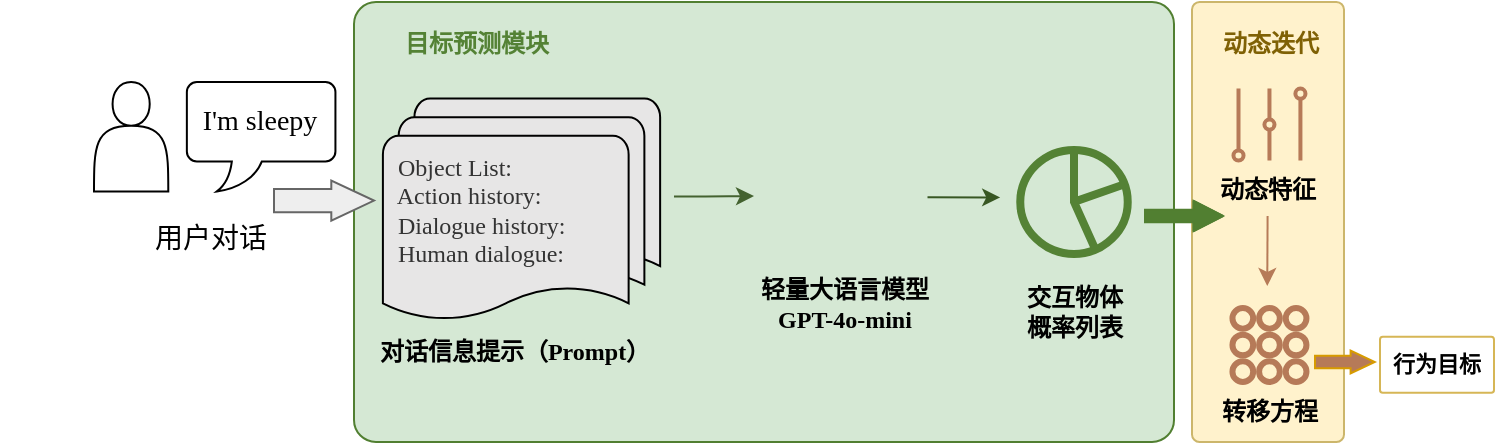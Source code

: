 <mxfile version="26.2.12">
  <diagram name="第 1 页" id="-kmWdyyDB_Sm5dJqCYHI">
    <mxGraphModel dx="2034" dy="820" grid="1" gridSize="10" guides="1" tooltips="1" connect="1" arrows="1" fold="1" page="1" pageScale="1" pageWidth="827" pageHeight="1169" math="0" shadow="0">
      <root>
        <mxCell id="0" />
        <mxCell id="1" parent="0" />
        <mxCell id="cO8YlsMPNh02ubVImb27-40" value="" style="rounded=1;arcSize=5;whiteSpace=wrap;html=1;fillColor=#fff2cc;strokeColor=light-dark(#ccb66b, #6d5100);" parent="1" vertex="1">
          <mxGeometry x="589" y="460" width="76" height="220" as="geometry" />
        </mxCell>
        <mxCell id="cO8YlsMPNh02ubVImb27-1" value="" style="rounded=1;arcSize=5;whiteSpace=wrap;html=1;fillColor=#d5e8d4;strokeColor=light-dark(#517f31, #446e2c);" parent="1" vertex="1">
          <mxGeometry x="170" y="460" width="410" height="220" as="geometry" />
        </mxCell>
        <mxCell id="cO8YlsMPNh02ubVImb27-2" value="" style="group" parent="1" vertex="1" connectable="0">
          <mxGeometry x="40" y="500" width="130" height="91.19" as="geometry" />
        </mxCell>
        <mxCell id="cO8YlsMPNh02ubVImb27-3" value="" style="group" parent="cO8YlsMPNh02ubVImb27-2" vertex="1" connectable="0">
          <mxGeometry x="-46.429" width="176.429" height="80.247" as="geometry" />
        </mxCell>
        <mxCell id="cO8YlsMPNh02ubVImb27-4" value="" style="shape=actor;whiteSpace=wrap;html=1;" parent="cO8YlsMPNh02ubVImb27-3" vertex="1">
          <mxGeometry x="46.429" width="37.143" height="54.714" as="geometry" />
        </mxCell>
        <mxCell id="cO8YlsMPNh02ubVImb27-5" value="&lt;font face=&quot;Times New Roman&quot; style=&quot;font-size: 14px;&quot;&gt;I&#39;m sleepy&lt;/font&gt;" style="whiteSpace=wrap;html=1;shape=mxgraph.basic.roundRectCallout;dx=30;dy=15;size=5;boundedLbl=1;" parent="cO8YlsMPNh02ubVImb27-3" vertex="1">
          <mxGeometry x="92.857" width="74.286" height="54.714" as="geometry" />
        </mxCell>
        <mxCell id="cO8YlsMPNh02ubVImb27-6" value="&lt;font face=&quot;Times New Roman&quot; style=&quot;font-size: 14px;&quot;&gt;用户对话&lt;/font&gt;" style="text;html=1;align=center;verticalAlign=middle;resizable=0;points=[];autosize=1;strokeColor=none;fillColor=none;" parent="cO8YlsMPNh02ubVImb27-2" vertex="1">
          <mxGeometry x="21.357" y="64.745" width="74" height="29" as="geometry" />
        </mxCell>
        <mxCell id="cO8YlsMPNh02ubVImb27-7" value="" style="group;strokeWidth=24;" parent="1" vertex="1" connectable="0">
          <mxGeometry x="190" y="520" width="140" height="135.37" as="geometry" />
        </mxCell>
        <mxCell id="cO8YlsMPNh02ubVImb27-8" value="&lt;span style=&quot;color: rgba(0, 0, 0, 0); font-family: monospace; font-size: 0px; text-align: start;&quot;&gt;%3CmxGraphModel%3E%3Croot%3E%3CmxCell%20id%3D%220%22%2F%3E%3CmxCell%20id%3D%221%22%20parent%3D%220%22%2F%3E%3CmxCell%20id%3D%222%22%20value%3D%22%26lt%3Bb%26gt%3BEnv.%20Prompt%26lt%3B%2Fb%26gt%3B%22%20style%3D%22text%3Bhtml%3D1%3Balign%3Dcenter%3BverticalAlign%3Dmiddle%3Bresizable%3D0%3Bpoints%3D%5B%5D%3Bautosize%3D1%3BstrokeColor%3Dnone%3BfillColor%3Dnone%3B%22%20vertex%3D%221%22%20parent%3D%221%22%3E%3CmxGeometry%20x%3D%22235%22%20y%3D%22265%22%20width%3D%2290%22%20height%3D%2230%22%20as%3D%22geometry%22%2F%3E%3C%2FmxCell%3E%3C%2Froot%3E%3C%2FmxGraphModel%3E&lt;/span&gt;" style="text;html=1;align=center;verticalAlign=middle;resizable=0;points=[];autosize=1;strokeColor=none;fillColor=none;fontStyle=4" parent="cO8YlsMPNh02ubVImb27-7" vertex="1">
          <mxGeometry x="49.901" y="100.488" width="20" height="30" as="geometry" />
        </mxCell>
        <mxCell id="cO8YlsMPNh02ubVImb27-9" value="&lt;b&gt;&lt;font face=&quot;Times New Roman&quot;&gt;对话信息提示（Prompt）&lt;/font&gt;&lt;/b&gt;" style="text;html=1;align=center;verticalAlign=middle;resizable=0;points=[];autosize=1;strokeColor=none;fillColor=none;" parent="cO8YlsMPNh02ubVImb27-7" vertex="1">
          <mxGeometry x="-20.104" y="100.49" width="160" height="30" as="geometry" />
        </mxCell>
        <mxCell id="cO8YlsMPNh02ubVImb27-10" value="&lt;div style=&quot;color: rgb(51, 51, 51);&quot;&gt;&lt;span style=&quot;background-color: transparent; color: light-dark(rgb(51, 51, 51), rgb(193, 193, 193));&quot;&gt;&lt;font face=&quot;Times New Roman&quot;&gt;&amp;nbsp; Object List:&lt;/font&gt;&lt;/span&gt;&lt;/div&gt;&lt;div style=&quot;color: rgb(51, 51, 51);&quot;&gt;&lt;font face=&quot;Times New Roman&quot;&gt;&amp;nbsp; Action history:&lt;/font&gt;&lt;/div&gt;&lt;div style=&quot;color: rgb(51, 51, 51);&quot;&gt;&lt;font face=&quot;Times New Roman&quot;&gt;&amp;nbsp; Dialogue history:&lt;/font&gt;&lt;/div&gt;&lt;div style=&quot;color: rgb(51, 51, 51);&quot;&gt;&lt;font face=&quot;Times New Roman&quot;&gt;&amp;nbsp; Human dialogue:&lt;/font&gt;&lt;/div&gt;" style="strokeWidth=1;html=1;shape=mxgraph.flowchart.multi-document;whiteSpace=wrap;align=left;fillColor=light-dark(#e7e6e6, #ededed);" parent="cO8YlsMPNh02ubVImb27-7" vertex="1">
          <mxGeometry x="-5.549" y="-11.734" width="138.613" height="112.22" as="geometry" />
        </mxCell>
        <mxCell id="cO8YlsMPNh02ubVImb27-11" value="&lt;font style=&quot;font-size: 12px;&quot; face=&quot;Times New Roman&quot;&gt;目标预测模块&lt;/font&gt;" style="text;html=1;align=center;verticalAlign=middle;resizable=0;points=[];autosize=1;strokeColor=none;fillColor=none;fontColor=light-dark(#548235, #69c195);fontStyle=1;fontSize=11;" parent="1" vertex="1">
          <mxGeometry x="181" y="466" width="100" height="30" as="geometry" />
        </mxCell>
        <mxCell id="cO8YlsMPNh02ubVImb27-12" style="edgeStyle=orthogonalEdgeStyle;rounded=1;orthogonalLoop=1;jettySize=auto;html=1;fillColor=#1ba1e2;strokeColor=light-dark(#446230, #28ab6a);curved=0;" parent="1" edge="1">
          <mxGeometry relative="1" as="geometry">
            <mxPoint x="330" y="557.21" as="sourcePoint" />
            <mxPoint x="370" y="557" as="targetPoint" />
            <Array as="points">
              <mxPoint x="351" y="557" />
            </Array>
          </mxGeometry>
        </mxCell>
        <mxCell id="cO8YlsMPNh02ubVImb27-13" value="" style="group" parent="1" vertex="1" connectable="0">
          <mxGeometry x="370" y="510.58" width="99.9" height="110.37" as="geometry" />
        </mxCell>
        <mxCell id="cO8YlsMPNh02ubVImb27-14" value="" style="group;fontStyle=0;strokeWidth=2;" parent="cO8YlsMPNh02ubVImb27-13" vertex="1" connectable="0">
          <mxGeometry width="99.9" height="110.37" as="geometry" />
        </mxCell>
        <mxCell id="cO8YlsMPNh02ubVImb27-15" value="&lt;font face=&quot;Times New Roman&quot;&gt;&lt;b&gt;轻量大语言模型&lt;/b&gt;&lt;/font&gt;&lt;br&gt;&lt;div&gt;&lt;b&gt;&lt;font face=&quot;Times New Roman&quot;&gt;GPT-4o-mini&lt;/font&gt;&lt;/b&gt;&lt;/div&gt;" style="text;html=1;align=center;verticalAlign=middle;resizable=0;points=[];autosize=1;strokeColor=none;fillColor=none;" parent="cO8YlsMPNh02ubVImb27-14" vertex="1">
          <mxGeometry x="-10.1" y="80.37" width="110" height="40" as="geometry" />
        </mxCell>
        <mxCell id="cO8YlsMPNh02ubVImb27-16" style="edgeStyle=orthogonalEdgeStyle;rounded=1;orthogonalLoop=1;jettySize=auto;html=1;fillColor=#1ba1e2;strokeColor=light-dark(#385723, #28ab6a);curved=0;" parent="1" edge="1">
          <mxGeometry relative="1" as="geometry">
            <mxPoint x="456.75" y="557.68" as="sourcePoint" />
            <mxPoint x="492.75" y="557.68" as="targetPoint" />
            <Array as="points">
              <mxPoint x="493.12" y="557.89" />
              <mxPoint x="493.12" y="557.89" />
            </Array>
          </mxGeometry>
        </mxCell>
        <mxCell id="cO8YlsMPNh02ubVImb27-17" value="" style="shape=image;html=1;verticalAlign=top;verticalLabelPosition=bottom;labelBackgroundColor=#ffffff;imageAspect=0;aspect=fixed;image=https://cdn0.iconfinder.com/data/icons/phosphor-light-vol-1/256/brain-light-128.png;imageBackground=none;imageBorder=none;" parent="1" vertex="1">
          <mxGeometry x="380.69" y="525.58" width="65.37" height="65.37" as="geometry" />
        </mxCell>
        <mxCell id="cO8YlsMPNh02ubVImb27-19" value="" style="group" parent="1" vertex="1" connectable="0">
          <mxGeometry x="479.997" y="533.95" width="115.003" height="87.0" as="geometry" />
        </mxCell>
        <mxCell id="cO8YlsMPNh02ubVImb27-20" value="" style="html=1;verticalLabelPosition=bottom;align=center;labelBackgroundColor=#ffffff;verticalAlign=top;strokeWidth=4;strokeColor=light-dark(#548235, #32a0ff);shadow=0;dashed=0;shape=mxgraph.ios7.icons.pie_chart;aspect=fixed;fillColor=light-dark(#d5e8d4, #ededed);fontStyle=0" parent="cO8YlsMPNh02ubVImb27-19" vertex="1">
          <mxGeometry x="23.133" width="53.74" height="52" as="geometry" />
        </mxCell>
        <mxCell id="cO8YlsMPNh02ubVImb27-21" value="&lt;font face=&quot;Times New Roman&quot;&gt;&lt;b&gt;交互物体&lt;/b&gt;&lt;/font&gt;&lt;div&gt;&lt;font face=&quot;Times New Roman&quot;&gt;&lt;b&gt;概率列表&lt;/b&gt;&lt;/font&gt;&lt;/div&gt;" style="text;html=1;align=center;verticalAlign=middle;resizable=0;points=[];autosize=1;strokeColor=none;fillColor=none;fontStyle=0" parent="cO8YlsMPNh02ubVImb27-19" vertex="1">
          <mxGeometry x="15" y="61.05" width="70" height="40" as="geometry" />
        </mxCell>
        <mxCell id="cO8YlsMPNh02ubVImb27-56" value="" style="shape=flexArrow;endArrow=classic;html=1;rounded=0;fillColor=light-dark(#517f31, #2566a8);strokeColor=light-dark(#517f31, #ededed);endWidth=8.046;endSize=4.571;width=6.133;" parent="cO8YlsMPNh02ubVImb27-19" edge="1">
          <mxGeometry width="50" height="50" relative="1" as="geometry">
            <mxPoint x="85.003" y="33.05" as="sourcePoint" />
            <mxPoint x="125.003" y="33.05" as="targetPoint" />
            <Array as="points">
              <mxPoint x="90.003" y="33.05" />
            </Array>
          </mxGeometry>
        </mxCell>
        <mxCell id="cO8YlsMPNh02ubVImb27-27" value="" style="shape=singleArrow;whiteSpace=wrap;html=1;fillColor=light-dark(#eeeeee, #1a1a1a);strokeColor=#666666;gradientColor=none;arrowWidth=0.581;arrowSize=0.427;" parent="1" vertex="1">
          <mxGeometry x="130" y="549.31" width="50" height="20" as="geometry" />
        </mxCell>
        <mxCell id="cO8YlsMPNh02ubVImb27-41" value="" style="html=1;verticalLabelPosition=bottom;align=center;labelBackgroundColor=#ffffff;verticalAlign=top;strokeWidth=3;strokeColor=light-dark(#b67a58, #32a0ff);shadow=0;dashed=0;shape=mxgraph.ios7.icons.keypad;fillColor=none;aspect=fixed;" parent="1" vertex="1">
          <mxGeometry x="609.23" y="613" width="37" height="37" as="geometry" />
        </mxCell>
        <mxCell id="cO8YlsMPNh02ubVImb27-42" value="&lt;b&gt;转移方程&lt;/b&gt;" style="text;html=1;align=center;verticalAlign=middle;whiteSpace=wrap;rounded=0;" parent="1" vertex="1">
          <mxGeometry x="597.73" y="650" width="60" height="30" as="geometry" />
        </mxCell>
        <mxCell id="cO8YlsMPNh02ubVImb27-43" value="&lt;font face=&quot;Times New Roman&quot;&gt;&lt;span&gt;动态迭代&lt;/span&gt;&lt;/font&gt;" style="text;html=1;align=center;verticalAlign=middle;resizable=0;points=[];autosize=1;strokeColor=none;fillColor=none;fontColor=light-dark(#7f6105, #69c195);fontStyle=1;fontSize=12;" parent="1" vertex="1">
          <mxGeometry x="593" y="466" width="70" height="30" as="geometry" />
        </mxCell>
        <mxCell id="cO8YlsMPNh02ubVImb27-44" value="" style="html=1;verticalLabelPosition=bottom;align=center;labelBackgroundColor=#ffffff;verticalAlign=top;strokeWidth=2;strokeColor=light-dark(#b67a58, #32a0ff);shadow=0;dashed=0;shape=mxgraph.ios7.icons.volume;pointerEvents=1;fillColor=light-dark(#fff2cc, #ededed);aspect=fixed;" parent="1" vertex="1">
          <mxGeometry x="609.73" y="503.31" width="36" height="36" as="geometry" />
        </mxCell>
        <mxCell id="cO8YlsMPNh02ubVImb27-45" value="&lt;b&gt;动态特征&lt;/b&gt;" style="text;html=1;align=center;verticalAlign=middle;whiteSpace=wrap;rounded=0;" parent="1" vertex="1">
          <mxGeometry x="596.86" y="539.31" width="60" height="30" as="geometry" />
        </mxCell>
        <mxCell id="cO8YlsMPNh02ubVImb27-46" style="edgeStyle=orthogonalEdgeStyle;rounded=1;orthogonalLoop=1;jettySize=auto;html=1;fillColor=#1ba1e2;strokeColor=light-dark(#b67b58, #28ab6a);curved=0;horizontal=1;" parent="1" edge="1">
          <mxGeometry relative="1" as="geometry">
            <mxPoint x="626.8" y="567" as="sourcePoint" />
            <mxPoint x="626.63" y="602" as="targetPoint" />
            <Array as="points" />
          </mxGeometry>
        </mxCell>
        <mxCell id="cO8YlsMPNh02ubVImb27-47" value="" style="shape=flexArrow;endArrow=classic;html=1;rounded=0;fillColor=light-dark(#b67a58, #36210a);strokeColor=#d79b00;endWidth=4.31;endSize=3.686;width=6.199;" parent="1" edge="1">
          <mxGeometry width="50" height="50" relative="1" as="geometry">
            <mxPoint x="650" y="640" as="sourcePoint" />
            <mxPoint x="680.86" y="640" as="targetPoint" />
          </mxGeometry>
        </mxCell>
        <mxCell id="cO8YlsMPNh02ubVImb27-63" value="&lt;b&gt;&lt;font style=&quot;font-size: 11px;&quot;&gt;行为目标&lt;/font&gt;&lt;/b&gt;" style="rounded=1;arcSize=5;whiteSpace=wrap;html=1;fillColor=none;strokeColor=#d6b656;" parent="1" vertex="1">
          <mxGeometry x="683" y="627.42" width="57" height="27.95" as="geometry" />
        </mxCell>
      </root>
    </mxGraphModel>
  </diagram>
</mxfile>
